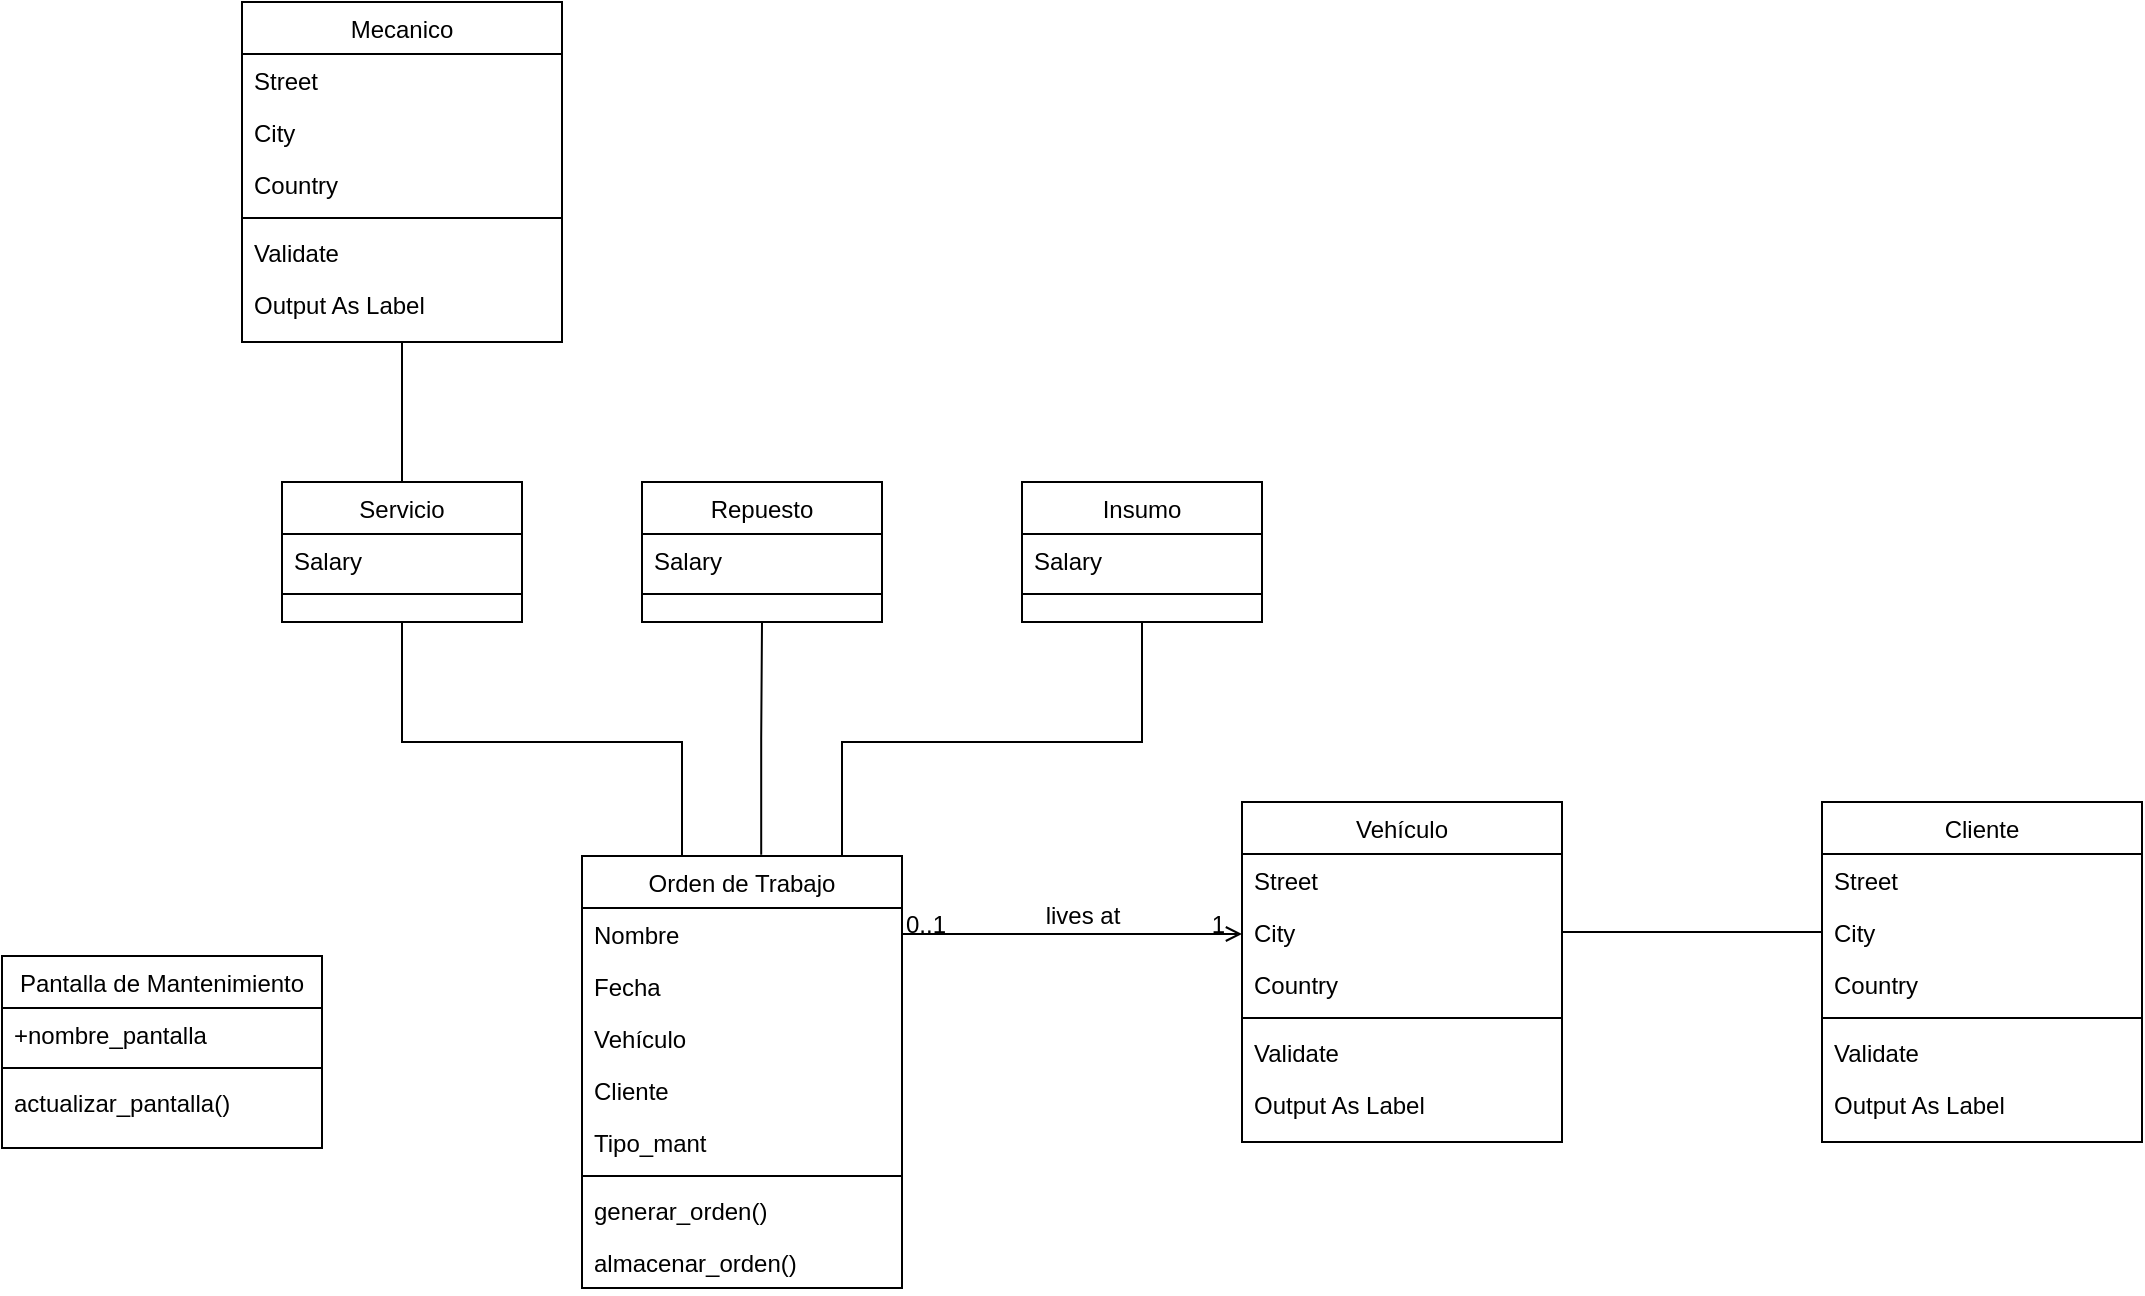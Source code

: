 <mxfile version="21.6.2" type="github">
  <diagram id="C5RBs43oDa-KdzZeNtuy" name="Page-1">
    <mxGraphModel dx="1687" dy="936" grid="1" gridSize="10" guides="1" tooltips="1" connect="1" arrows="1" fold="1" page="1" pageScale="1" pageWidth="827" pageHeight="1169" math="0" shadow="0">
      <root>
        <mxCell id="WIyWlLk6GJQsqaUBKTNV-0" />
        <mxCell id="WIyWlLk6GJQsqaUBKTNV-1" parent="WIyWlLk6GJQsqaUBKTNV-0" />
        <mxCell id="Y1HQkw1NMaZdMYCOKT8y-12" style="edgeStyle=orthogonalEdgeStyle;rounded=0;orthogonalLoop=1;jettySize=auto;html=1;entryX=0.5;entryY=1;entryDx=0;entryDy=0;endArrow=none;endFill=0;" edge="1" parent="WIyWlLk6GJQsqaUBKTNV-1" source="Y1HQkw1NMaZdMYCOKT8y-26" target="Y1HQkw1NMaZdMYCOKT8y-0">
          <mxGeometry relative="1" as="geometry">
            <mxPoint x="390" y="480" as="sourcePoint" />
            <Array as="points">
              <mxPoint x="390" y="430" />
              <mxPoint x="250" y="430" />
            </Array>
          </mxGeometry>
        </mxCell>
        <mxCell id="Y1HQkw1NMaZdMYCOKT8y-13" style="edgeStyle=orthogonalEdgeStyle;shape=connector;rounded=0;orthogonalLoop=1;jettySize=auto;html=1;entryX=0.5;entryY=1;entryDx=0;entryDy=0;labelBackgroundColor=default;strokeColor=default;fontFamily=Helvetica;fontSize=11;fontColor=default;endArrow=none;endFill=0;exitX=0.56;exitY=-0.003;exitDx=0;exitDy=0;exitPerimeter=0;" edge="1" parent="WIyWlLk6GJQsqaUBKTNV-1" source="Y1HQkw1NMaZdMYCOKT8y-26" target="Y1HQkw1NMaZdMYCOKT8y-6">
          <mxGeometry relative="1" as="geometry">
            <mxPoint x="430" y="460" as="sourcePoint" />
          </mxGeometry>
        </mxCell>
        <mxCell id="Y1HQkw1NMaZdMYCOKT8y-14" style="edgeStyle=orthogonalEdgeStyle;shape=connector;rounded=0;orthogonalLoop=1;jettySize=auto;html=1;entryX=0.5;entryY=1;entryDx=0;entryDy=0;labelBackgroundColor=default;strokeColor=default;fontFamily=Helvetica;fontSize=11;fontColor=default;endArrow=none;endFill=0;exitX=0.75;exitY=0;exitDx=0;exitDy=0;" edge="1" parent="WIyWlLk6GJQsqaUBKTNV-1" source="Y1HQkw1NMaZdMYCOKT8y-26" target="Y1HQkw1NMaZdMYCOKT8y-9">
          <mxGeometry relative="1" as="geometry">
            <mxPoint x="470" y="460" as="sourcePoint" />
            <Array as="points">
              <mxPoint x="470" y="487" />
              <mxPoint x="470" y="430" />
              <mxPoint x="620" y="430" />
            </Array>
          </mxGeometry>
        </mxCell>
        <mxCell id="zkfFHV4jXpPFQw0GAbJ--17" value="Vehículo" style="swimlane;fontStyle=0;align=center;verticalAlign=top;childLayout=stackLayout;horizontal=1;startSize=26;horizontalStack=0;resizeParent=1;resizeLast=0;collapsible=1;marginBottom=0;rounded=0;shadow=0;strokeWidth=1;" parent="WIyWlLk6GJQsqaUBKTNV-1" vertex="1">
          <mxGeometry x="670" y="460" width="160" height="170" as="geometry">
            <mxRectangle x="640" y="260" width="160" height="26" as="alternateBounds" />
          </mxGeometry>
        </mxCell>
        <mxCell id="zkfFHV4jXpPFQw0GAbJ--18" value="Street" style="text;align=left;verticalAlign=top;spacingLeft=4;spacingRight=4;overflow=hidden;rotatable=0;points=[[0,0.5],[1,0.5]];portConstraint=eastwest;" parent="zkfFHV4jXpPFQw0GAbJ--17" vertex="1">
          <mxGeometry y="26" width="160" height="26" as="geometry" />
        </mxCell>
        <mxCell id="zkfFHV4jXpPFQw0GAbJ--19" value="City" style="text;align=left;verticalAlign=top;spacingLeft=4;spacingRight=4;overflow=hidden;rotatable=0;points=[[0,0.5],[1,0.5]];portConstraint=eastwest;rounded=0;shadow=0;html=0;" parent="zkfFHV4jXpPFQw0GAbJ--17" vertex="1">
          <mxGeometry y="52" width="160" height="26" as="geometry" />
        </mxCell>
        <mxCell id="zkfFHV4jXpPFQw0GAbJ--22" value="Country" style="text;align=left;verticalAlign=top;spacingLeft=4;spacingRight=4;overflow=hidden;rotatable=0;points=[[0,0.5],[1,0.5]];portConstraint=eastwest;rounded=0;shadow=0;html=0;" parent="zkfFHV4jXpPFQw0GAbJ--17" vertex="1">
          <mxGeometry y="78" width="160" height="26" as="geometry" />
        </mxCell>
        <mxCell id="zkfFHV4jXpPFQw0GAbJ--23" value="" style="line;html=1;strokeWidth=1;align=left;verticalAlign=middle;spacingTop=-1;spacingLeft=3;spacingRight=3;rotatable=0;labelPosition=right;points=[];portConstraint=eastwest;" parent="zkfFHV4jXpPFQw0GAbJ--17" vertex="1">
          <mxGeometry y="104" width="160" height="8" as="geometry" />
        </mxCell>
        <mxCell id="zkfFHV4jXpPFQw0GAbJ--24" value="Validate" style="text;align=left;verticalAlign=top;spacingLeft=4;spacingRight=4;overflow=hidden;rotatable=0;points=[[0,0.5],[1,0.5]];portConstraint=eastwest;" parent="zkfFHV4jXpPFQw0GAbJ--17" vertex="1">
          <mxGeometry y="112" width="160" height="26" as="geometry" />
        </mxCell>
        <mxCell id="zkfFHV4jXpPFQw0GAbJ--25" value="Output As Label" style="text;align=left;verticalAlign=top;spacingLeft=4;spacingRight=4;overflow=hidden;rotatable=0;points=[[0,0.5],[1,0.5]];portConstraint=eastwest;" parent="zkfFHV4jXpPFQw0GAbJ--17" vertex="1">
          <mxGeometry y="138" width="160" height="26" as="geometry" />
        </mxCell>
        <mxCell id="zkfFHV4jXpPFQw0GAbJ--26" value="" style="endArrow=open;shadow=0;strokeWidth=1;rounded=0;endFill=1;edgeStyle=elbowEdgeStyle;elbow=vertical;exitX=1;exitY=0.5;exitDx=0;exitDy=0;" parent="WIyWlLk6GJQsqaUBKTNV-1" source="Y1HQkw1NMaZdMYCOKT8y-27" target="zkfFHV4jXpPFQw0GAbJ--17" edge="1">
          <mxGeometry x="0.5" y="41" relative="1" as="geometry">
            <mxPoint x="510" y="528.706" as="sourcePoint" />
            <mxPoint x="740" y="532" as="targetPoint" />
            <mxPoint x="-40" y="32" as="offset" />
          </mxGeometry>
        </mxCell>
        <mxCell id="zkfFHV4jXpPFQw0GAbJ--27" value="0..1" style="resizable=0;align=left;verticalAlign=bottom;labelBackgroundColor=none;fontSize=12;" parent="zkfFHV4jXpPFQw0GAbJ--26" connectable="0" vertex="1">
          <mxGeometry x="-1" relative="1" as="geometry">
            <mxPoint y="4" as="offset" />
          </mxGeometry>
        </mxCell>
        <mxCell id="zkfFHV4jXpPFQw0GAbJ--28" value="1" style="resizable=0;align=right;verticalAlign=bottom;labelBackgroundColor=none;fontSize=12;" parent="zkfFHV4jXpPFQw0GAbJ--26" connectable="0" vertex="1">
          <mxGeometry x="1" relative="1" as="geometry">
            <mxPoint x="-7" y="4" as="offset" />
          </mxGeometry>
        </mxCell>
        <mxCell id="zkfFHV4jXpPFQw0GAbJ--29" value="lives at" style="text;html=1;resizable=0;points=[];;align=center;verticalAlign=middle;labelBackgroundColor=none;rounded=0;shadow=0;strokeWidth=1;fontSize=12;" parent="zkfFHV4jXpPFQw0GAbJ--26" vertex="1" connectable="0">
          <mxGeometry x="0.5" y="49" relative="1" as="geometry">
            <mxPoint x="-38" y="40" as="offset" />
          </mxGeometry>
        </mxCell>
        <mxCell id="Y1HQkw1NMaZdMYCOKT8y-0" value="Servicio" style="swimlane;fontStyle=0;align=center;verticalAlign=top;childLayout=stackLayout;horizontal=1;startSize=26;horizontalStack=0;resizeParent=1;resizeLast=0;collapsible=1;marginBottom=0;rounded=0;shadow=0;strokeWidth=1;" vertex="1" parent="WIyWlLk6GJQsqaUBKTNV-1">
          <mxGeometry x="190" y="300" width="120" height="70" as="geometry">
            <mxRectangle x="340" y="380" width="170" height="26" as="alternateBounds" />
          </mxGeometry>
        </mxCell>
        <mxCell id="Y1HQkw1NMaZdMYCOKT8y-1" value="Salary" style="text;align=left;verticalAlign=top;spacingLeft=4;spacingRight=4;overflow=hidden;rotatable=0;points=[[0,0.5],[1,0.5]];portConstraint=eastwest;" vertex="1" parent="Y1HQkw1NMaZdMYCOKT8y-0">
          <mxGeometry y="26" width="120" height="26" as="geometry" />
        </mxCell>
        <mxCell id="Y1HQkw1NMaZdMYCOKT8y-2" value="" style="line;html=1;strokeWidth=1;align=left;verticalAlign=middle;spacingTop=-1;spacingLeft=3;spacingRight=3;rotatable=0;labelPosition=right;points=[];portConstraint=eastwest;" vertex="1" parent="Y1HQkw1NMaZdMYCOKT8y-0">
          <mxGeometry y="52" width="120" height="8" as="geometry" />
        </mxCell>
        <mxCell id="Y1HQkw1NMaZdMYCOKT8y-6" value="Repuesto" style="swimlane;fontStyle=0;align=center;verticalAlign=top;childLayout=stackLayout;horizontal=1;startSize=26;horizontalStack=0;resizeParent=1;resizeLast=0;collapsible=1;marginBottom=0;rounded=0;shadow=0;strokeWidth=1;" vertex="1" parent="WIyWlLk6GJQsqaUBKTNV-1">
          <mxGeometry x="370" y="300" width="120" height="70" as="geometry">
            <mxRectangle x="340" y="380" width="170" height="26" as="alternateBounds" />
          </mxGeometry>
        </mxCell>
        <mxCell id="Y1HQkw1NMaZdMYCOKT8y-7" value="Salary" style="text;align=left;verticalAlign=top;spacingLeft=4;spacingRight=4;overflow=hidden;rotatable=0;points=[[0,0.5],[1,0.5]];portConstraint=eastwest;" vertex="1" parent="Y1HQkw1NMaZdMYCOKT8y-6">
          <mxGeometry y="26" width="120" height="26" as="geometry" />
        </mxCell>
        <mxCell id="Y1HQkw1NMaZdMYCOKT8y-8" value="" style="line;html=1;strokeWidth=1;align=left;verticalAlign=middle;spacingTop=-1;spacingLeft=3;spacingRight=3;rotatable=0;labelPosition=right;points=[];portConstraint=eastwest;" vertex="1" parent="Y1HQkw1NMaZdMYCOKT8y-6">
          <mxGeometry y="52" width="120" height="8" as="geometry" />
        </mxCell>
        <mxCell id="Y1HQkw1NMaZdMYCOKT8y-9" value="Insumo" style="swimlane;fontStyle=0;align=center;verticalAlign=top;childLayout=stackLayout;horizontal=1;startSize=26;horizontalStack=0;resizeParent=1;resizeLast=0;collapsible=1;marginBottom=0;rounded=0;shadow=0;strokeWidth=1;" vertex="1" parent="WIyWlLk6GJQsqaUBKTNV-1">
          <mxGeometry x="560" y="300" width="120" height="70" as="geometry">
            <mxRectangle x="340" y="380" width="170" height="26" as="alternateBounds" />
          </mxGeometry>
        </mxCell>
        <mxCell id="Y1HQkw1NMaZdMYCOKT8y-10" value="Salary" style="text;align=left;verticalAlign=top;spacingLeft=4;spacingRight=4;overflow=hidden;rotatable=0;points=[[0,0.5],[1,0.5]];portConstraint=eastwest;" vertex="1" parent="Y1HQkw1NMaZdMYCOKT8y-9">
          <mxGeometry y="26" width="120" height="26" as="geometry" />
        </mxCell>
        <mxCell id="Y1HQkw1NMaZdMYCOKT8y-11" value="" style="line;html=1;strokeWidth=1;align=left;verticalAlign=middle;spacingTop=-1;spacingLeft=3;spacingRight=3;rotatable=0;labelPosition=right;points=[];portConstraint=eastwest;" vertex="1" parent="Y1HQkw1NMaZdMYCOKT8y-9">
          <mxGeometry y="52" width="120" height="8" as="geometry" />
        </mxCell>
        <mxCell id="Y1HQkw1NMaZdMYCOKT8y-26" value="Orden de Trabajo" style="swimlane;fontStyle=0;align=center;verticalAlign=top;childLayout=stackLayout;horizontal=1;startSize=26;horizontalStack=0;resizeParent=1;resizeLast=0;collapsible=1;marginBottom=0;rounded=0;shadow=0;strokeWidth=1;" vertex="1" parent="WIyWlLk6GJQsqaUBKTNV-1">
          <mxGeometry x="340" y="487" width="160" height="216" as="geometry">
            <mxRectangle x="640" y="260" width="160" height="26" as="alternateBounds" />
          </mxGeometry>
        </mxCell>
        <mxCell id="Y1HQkw1NMaZdMYCOKT8y-27" value="Nombre" style="text;align=left;verticalAlign=top;spacingLeft=4;spacingRight=4;overflow=hidden;rotatable=0;points=[[0,0.5],[1,0.5]];portConstraint=eastwest;" vertex="1" parent="Y1HQkw1NMaZdMYCOKT8y-26">
          <mxGeometry y="26" width="160" height="26" as="geometry" />
        </mxCell>
        <mxCell id="Y1HQkw1NMaZdMYCOKT8y-28" value="Fecha" style="text;align=left;verticalAlign=top;spacingLeft=4;spacingRight=4;overflow=hidden;rotatable=0;points=[[0,0.5],[1,0.5]];portConstraint=eastwest;rounded=0;shadow=0;html=0;" vertex="1" parent="Y1HQkw1NMaZdMYCOKT8y-26">
          <mxGeometry y="52" width="160" height="26" as="geometry" />
        </mxCell>
        <mxCell id="Y1HQkw1NMaZdMYCOKT8y-29" value="Vehículo" style="text;align=left;verticalAlign=top;spacingLeft=4;spacingRight=4;overflow=hidden;rotatable=0;points=[[0,0.5],[1,0.5]];portConstraint=eastwest;rounded=0;shadow=0;html=0;" vertex="1" parent="Y1HQkw1NMaZdMYCOKT8y-26">
          <mxGeometry y="78" width="160" height="26" as="geometry" />
        </mxCell>
        <mxCell id="Y1HQkw1NMaZdMYCOKT8y-49" value="Cliente" style="text;align=left;verticalAlign=top;spacingLeft=4;spacingRight=4;overflow=hidden;rotatable=0;points=[[0,0.5],[1,0.5]];portConstraint=eastwest;rounded=0;shadow=0;html=0;" vertex="1" parent="Y1HQkw1NMaZdMYCOKT8y-26">
          <mxGeometry y="104" width="160" height="26" as="geometry" />
        </mxCell>
        <mxCell id="Y1HQkw1NMaZdMYCOKT8y-50" value="Tipo_mant" style="text;align=left;verticalAlign=top;spacingLeft=4;spacingRight=4;overflow=hidden;rotatable=0;points=[[0,0.5],[1,0.5]];portConstraint=eastwest;rounded=0;shadow=0;html=0;" vertex="1" parent="Y1HQkw1NMaZdMYCOKT8y-26">
          <mxGeometry y="130" width="160" height="26" as="geometry" />
        </mxCell>
        <mxCell id="Y1HQkw1NMaZdMYCOKT8y-30" value="" style="line;html=1;strokeWidth=1;align=left;verticalAlign=middle;spacingTop=-1;spacingLeft=3;spacingRight=3;rotatable=0;labelPosition=right;points=[];portConstraint=eastwest;" vertex="1" parent="Y1HQkw1NMaZdMYCOKT8y-26">
          <mxGeometry y="156" width="160" height="8" as="geometry" />
        </mxCell>
        <mxCell id="Y1HQkw1NMaZdMYCOKT8y-31" value="generar_orden()" style="text;align=left;verticalAlign=top;spacingLeft=4;spacingRight=4;overflow=hidden;rotatable=0;points=[[0,0.5],[1,0.5]];portConstraint=eastwest;" vertex="1" parent="Y1HQkw1NMaZdMYCOKT8y-26">
          <mxGeometry y="164" width="160" height="26" as="geometry" />
        </mxCell>
        <mxCell id="Y1HQkw1NMaZdMYCOKT8y-32" value="almacenar_orden()" style="text;align=left;verticalAlign=top;spacingLeft=4;spacingRight=4;overflow=hidden;rotatable=0;points=[[0,0.5],[1,0.5]];portConstraint=eastwest;" vertex="1" parent="Y1HQkw1NMaZdMYCOKT8y-26">
          <mxGeometry y="190" width="160" height="26" as="geometry" />
        </mxCell>
        <mxCell id="Y1HQkw1NMaZdMYCOKT8y-33" value="Pantalla de Mantenimiento" style="swimlane;fontStyle=0;align=center;verticalAlign=top;childLayout=stackLayout;horizontal=1;startSize=26;horizontalStack=0;resizeParent=1;resizeLast=0;collapsible=1;marginBottom=0;rounded=0;shadow=0;strokeWidth=1;" vertex="1" parent="WIyWlLk6GJQsqaUBKTNV-1">
          <mxGeometry x="50" y="537" width="160" height="96" as="geometry">
            <mxRectangle x="640" y="260" width="160" height="26" as="alternateBounds" />
          </mxGeometry>
        </mxCell>
        <mxCell id="Y1HQkw1NMaZdMYCOKT8y-34" value="+nombre_pantalla" style="text;align=left;verticalAlign=top;spacingLeft=4;spacingRight=4;overflow=hidden;rotatable=0;points=[[0,0.5],[1,0.5]];portConstraint=eastwest;" vertex="1" parent="Y1HQkw1NMaZdMYCOKT8y-33">
          <mxGeometry y="26" width="160" height="26" as="geometry" />
        </mxCell>
        <mxCell id="Y1HQkw1NMaZdMYCOKT8y-37" value="" style="line;html=1;strokeWidth=1;align=left;verticalAlign=middle;spacingTop=-1;spacingLeft=3;spacingRight=3;rotatable=0;labelPosition=right;points=[];portConstraint=eastwest;" vertex="1" parent="Y1HQkw1NMaZdMYCOKT8y-33">
          <mxGeometry y="52" width="160" height="8" as="geometry" />
        </mxCell>
        <mxCell id="Y1HQkw1NMaZdMYCOKT8y-38" value="actualizar_pantalla()" style="text;align=left;verticalAlign=top;spacingLeft=4;spacingRight=4;overflow=hidden;rotatable=0;points=[[0,0.5],[1,0.5]];portConstraint=eastwest;" vertex="1" parent="Y1HQkw1NMaZdMYCOKT8y-33">
          <mxGeometry y="60" width="160" height="26" as="geometry" />
        </mxCell>
        <mxCell id="Y1HQkw1NMaZdMYCOKT8y-40" value="Cliente" style="swimlane;fontStyle=0;align=center;verticalAlign=top;childLayout=stackLayout;horizontal=1;startSize=26;horizontalStack=0;resizeParent=1;resizeLast=0;collapsible=1;marginBottom=0;rounded=0;shadow=0;strokeWidth=1;" vertex="1" parent="WIyWlLk6GJQsqaUBKTNV-1">
          <mxGeometry x="960" y="460" width="160" height="170" as="geometry">
            <mxRectangle x="640" y="260" width="160" height="26" as="alternateBounds" />
          </mxGeometry>
        </mxCell>
        <mxCell id="Y1HQkw1NMaZdMYCOKT8y-41" value="Street" style="text;align=left;verticalAlign=top;spacingLeft=4;spacingRight=4;overflow=hidden;rotatable=0;points=[[0,0.5],[1,0.5]];portConstraint=eastwest;" vertex="1" parent="Y1HQkw1NMaZdMYCOKT8y-40">
          <mxGeometry y="26" width="160" height="26" as="geometry" />
        </mxCell>
        <mxCell id="Y1HQkw1NMaZdMYCOKT8y-42" value="City" style="text;align=left;verticalAlign=top;spacingLeft=4;spacingRight=4;overflow=hidden;rotatable=0;points=[[0,0.5],[1,0.5]];portConstraint=eastwest;rounded=0;shadow=0;html=0;" vertex="1" parent="Y1HQkw1NMaZdMYCOKT8y-40">
          <mxGeometry y="52" width="160" height="26" as="geometry" />
        </mxCell>
        <mxCell id="Y1HQkw1NMaZdMYCOKT8y-43" value="Country" style="text;align=left;verticalAlign=top;spacingLeft=4;spacingRight=4;overflow=hidden;rotatable=0;points=[[0,0.5],[1,0.5]];portConstraint=eastwest;rounded=0;shadow=0;html=0;" vertex="1" parent="Y1HQkw1NMaZdMYCOKT8y-40">
          <mxGeometry y="78" width="160" height="26" as="geometry" />
        </mxCell>
        <mxCell id="Y1HQkw1NMaZdMYCOKT8y-44" value="" style="line;html=1;strokeWidth=1;align=left;verticalAlign=middle;spacingTop=-1;spacingLeft=3;spacingRight=3;rotatable=0;labelPosition=right;points=[];portConstraint=eastwest;" vertex="1" parent="Y1HQkw1NMaZdMYCOKT8y-40">
          <mxGeometry y="104" width="160" height="8" as="geometry" />
        </mxCell>
        <mxCell id="Y1HQkw1NMaZdMYCOKT8y-45" value="Validate" style="text;align=left;verticalAlign=top;spacingLeft=4;spacingRight=4;overflow=hidden;rotatable=0;points=[[0,0.5],[1,0.5]];portConstraint=eastwest;" vertex="1" parent="Y1HQkw1NMaZdMYCOKT8y-40">
          <mxGeometry y="112" width="160" height="26" as="geometry" />
        </mxCell>
        <mxCell id="Y1HQkw1NMaZdMYCOKT8y-46" value="Output As Label" style="text;align=left;verticalAlign=top;spacingLeft=4;spacingRight=4;overflow=hidden;rotatable=0;points=[[0,0.5],[1,0.5]];portConstraint=eastwest;" vertex="1" parent="Y1HQkw1NMaZdMYCOKT8y-40">
          <mxGeometry y="138" width="160" height="26" as="geometry" />
        </mxCell>
        <mxCell id="Y1HQkw1NMaZdMYCOKT8y-47" style="edgeStyle=orthogonalEdgeStyle;shape=connector;rounded=0;orthogonalLoop=1;jettySize=auto;html=1;entryX=0;entryY=0.5;entryDx=0;entryDy=0;labelBackgroundColor=default;strokeColor=default;fontFamily=Helvetica;fontSize=11;fontColor=default;endArrow=none;endFill=0;" edge="1" parent="WIyWlLk6GJQsqaUBKTNV-1" source="zkfFHV4jXpPFQw0GAbJ--19" target="Y1HQkw1NMaZdMYCOKT8y-42">
          <mxGeometry relative="1" as="geometry" />
        </mxCell>
        <mxCell id="Y1HQkw1NMaZdMYCOKT8y-58" style="edgeStyle=orthogonalEdgeStyle;shape=connector;rounded=0;orthogonalLoop=1;jettySize=auto;html=1;entryX=0.5;entryY=0;entryDx=0;entryDy=0;labelBackgroundColor=default;strokeColor=default;fontFamily=Helvetica;fontSize=11;fontColor=default;endArrow=none;endFill=0;" edge="1" parent="WIyWlLk6GJQsqaUBKTNV-1" source="Y1HQkw1NMaZdMYCOKT8y-51" target="Y1HQkw1NMaZdMYCOKT8y-0">
          <mxGeometry relative="1" as="geometry" />
        </mxCell>
        <mxCell id="Y1HQkw1NMaZdMYCOKT8y-51" value="Mecanico" style="swimlane;fontStyle=0;align=center;verticalAlign=top;childLayout=stackLayout;horizontal=1;startSize=26;horizontalStack=0;resizeParent=1;resizeLast=0;collapsible=1;marginBottom=0;rounded=0;shadow=0;strokeWidth=1;" vertex="1" parent="WIyWlLk6GJQsqaUBKTNV-1">
          <mxGeometry x="170" y="60" width="160" height="170" as="geometry">
            <mxRectangle x="640" y="260" width="160" height="26" as="alternateBounds" />
          </mxGeometry>
        </mxCell>
        <mxCell id="Y1HQkw1NMaZdMYCOKT8y-52" value="Street" style="text;align=left;verticalAlign=top;spacingLeft=4;spacingRight=4;overflow=hidden;rotatable=0;points=[[0,0.5],[1,0.5]];portConstraint=eastwest;" vertex="1" parent="Y1HQkw1NMaZdMYCOKT8y-51">
          <mxGeometry y="26" width="160" height="26" as="geometry" />
        </mxCell>
        <mxCell id="Y1HQkw1NMaZdMYCOKT8y-53" value="City" style="text;align=left;verticalAlign=top;spacingLeft=4;spacingRight=4;overflow=hidden;rotatable=0;points=[[0,0.5],[1,0.5]];portConstraint=eastwest;rounded=0;shadow=0;html=0;" vertex="1" parent="Y1HQkw1NMaZdMYCOKT8y-51">
          <mxGeometry y="52" width="160" height="26" as="geometry" />
        </mxCell>
        <mxCell id="Y1HQkw1NMaZdMYCOKT8y-54" value="Country" style="text;align=left;verticalAlign=top;spacingLeft=4;spacingRight=4;overflow=hidden;rotatable=0;points=[[0,0.5],[1,0.5]];portConstraint=eastwest;rounded=0;shadow=0;html=0;" vertex="1" parent="Y1HQkw1NMaZdMYCOKT8y-51">
          <mxGeometry y="78" width="160" height="26" as="geometry" />
        </mxCell>
        <mxCell id="Y1HQkw1NMaZdMYCOKT8y-55" value="" style="line;html=1;strokeWidth=1;align=left;verticalAlign=middle;spacingTop=-1;spacingLeft=3;spacingRight=3;rotatable=0;labelPosition=right;points=[];portConstraint=eastwest;" vertex="1" parent="Y1HQkw1NMaZdMYCOKT8y-51">
          <mxGeometry y="104" width="160" height="8" as="geometry" />
        </mxCell>
        <mxCell id="Y1HQkw1NMaZdMYCOKT8y-56" value="Validate" style="text;align=left;verticalAlign=top;spacingLeft=4;spacingRight=4;overflow=hidden;rotatable=0;points=[[0,0.5],[1,0.5]];portConstraint=eastwest;" vertex="1" parent="Y1HQkw1NMaZdMYCOKT8y-51">
          <mxGeometry y="112" width="160" height="26" as="geometry" />
        </mxCell>
        <mxCell id="Y1HQkw1NMaZdMYCOKT8y-57" value="Output As Label" style="text;align=left;verticalAlign=top;spacingLeft=4;spacingRight=4;overflow=hidden;rotatable=0;points=[[0,0.5],[1,0.5]];portConstraint=eastwest;" vertex="1" parent="Y1HQkw1NMaZdMYCOKT8y-51">
          <mxGeometry y="138" width="160" height="26" as="geometry" />
        </mxCell>
      </root>
    </mxGraphModel>
  </diagram>
</mxfile>
